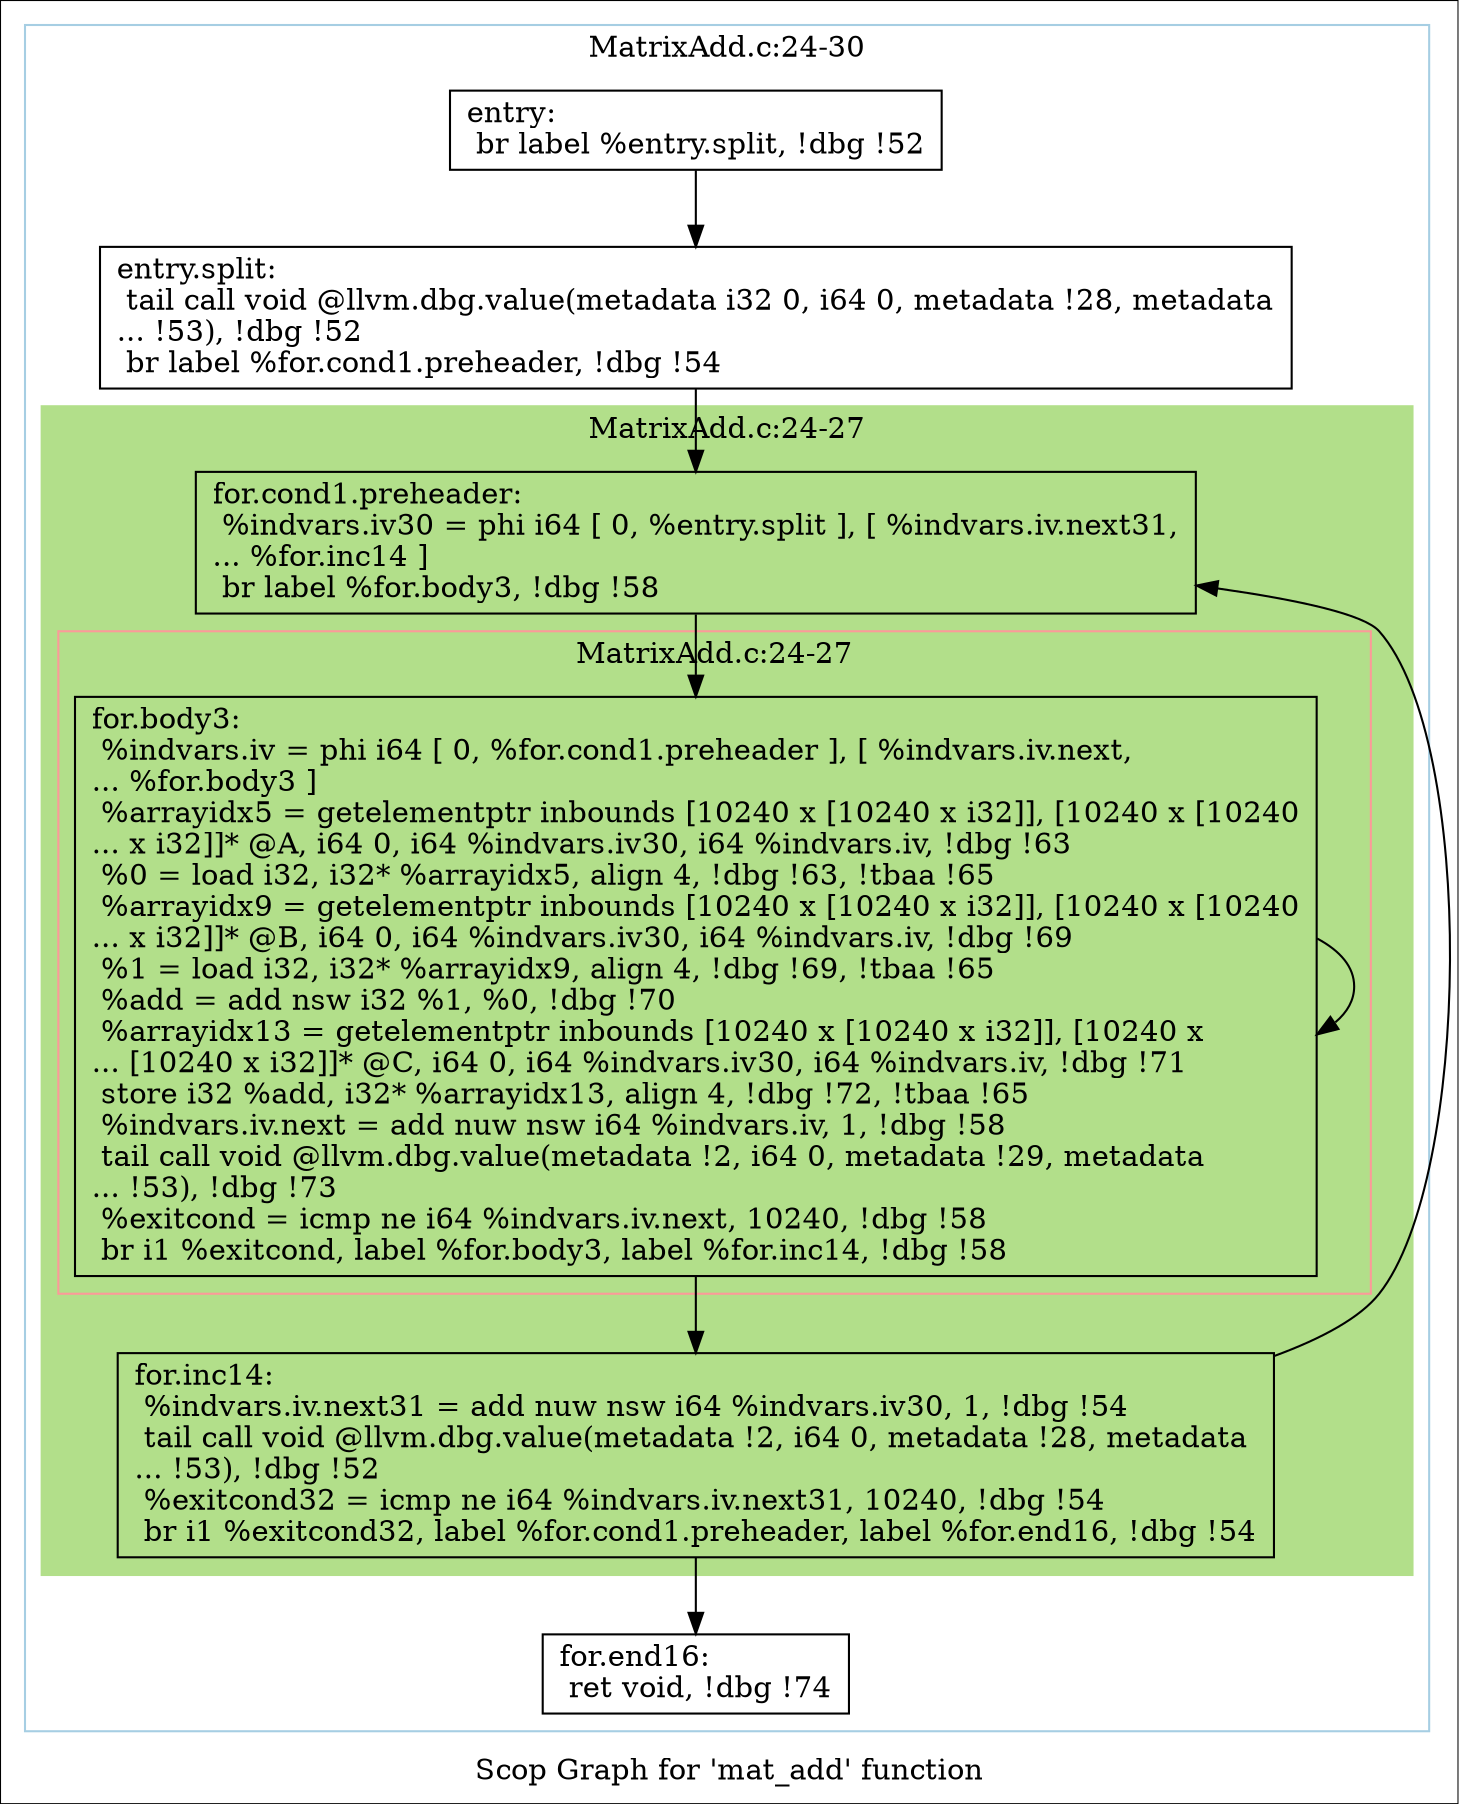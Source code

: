 digraph "Scop Graph for 'mat_add' function" {
	label="Scop Graph for 'mat_add' function";

	Node0x9e212a0 [shape=record,label="{entry:\l  br label %entry.split, !dbg !52\l}"];
	Node0x9e212a0 -> Node0x9e22f60;
	Node0x9e22f60 [shape=record,label="{entry.split:                                      \l  tail call void @llvm.dbg.value(metadata i32 0, i64 0, metadata !28, metadata\l... !53), !dbg !52\l  br label %for.cond1.preheader, !dbg !54\l}"];
	Node0x9e22f60 -> Node0x9e1c4a0;
	Node0x9e1c4a0 [shape=record,label="{for.cond1.preheader:                              \l  %indvars.iv30 = phi i64 [ 0, %entry.split ], [ %indvars.iv.next31,\l... %for.inc14 ]\l  br label %for.body3, !dbg !58\l}"];
	Node0x9e1c4a0 -> Node0x9e1c990;
	Node0x9e1c990 [shape=record,label="{for.body3:                                        \l  %indvars.iv = phi i64 [ 0, %for.cond1.preheader ], [ %indvars.iv.next,\l... %for.body3 ]\l  %arrayidx5 = getelementptr inbounds [10240 x [10240 x i32]], [10240 x [10240\l... x i32]]* @A, i64 0, i64 %indvars.iv30, i64 %indvars.iv, !dbg !63\l  %0 = load i32, i32* %arrayidx5, align 4, !dbg !63, !tbaa !65\l  %arrayidx9 = getelementptr inbounds [10240 x [10240 x i32]], [10240 x [10240\l... x i32]]* @B, i64 0, i64 %indvars.iv30, i64 %indvars.iv, !dbg !69\l  %1 = load i32, i32* %arrayidx9, align 4, !dbg !69, !tbaa !65\l  %add = add nsw i32 %1, %0, !dbg !70\l  %arrayidx13 = getelementptr inbounds [10240 x [10240 x i32]], [10240 x\l... [10240 x i32]]* @C, i64 0, i64 %indvars.iv30, i64 %indvars.iv, !dbg !71\l  store i32 %add, i32* %arrayidx13, align 4, !dbg !72, !tbaa !65\l  %indvars.iv.next = add nuw nsw i64 %indvars.iv, 1, !dbg !58\l  tail call void @llvm.dbg.value(metadata !2, i64 0, metadata !29, metadata\l... !53), !dbg !73\l  %exitcond = icmp ne i64 %indvars.iv.next, 10240, !dbg !58\l  br i1 %exitcond, label %for.body3, label %for.inc14, !dbg !58\l}"];
	Node0x9e1c990 -> Node0x9e1c990[constraint=false];
	Node0x9e1c990 -> Node0x9e20ca0;
	Node0x9e20ca0 [shape=record,label="{for.inc14:                                        \l  %indvars.iv.next31 = add nuw nsw i64 %indvars.iv30, 1, !dbg !54\l  tail call void @llvm.dbg.value(metadata !2, i64 0, metadata !28, metadata\l... !53), !dbg !52\l  %exitcond32 = icmp ne i64 %indvars.iv.next31, 10240, !dbg !54\l  br i1 %exitcond32, label %for.cond1.preheader, label %for.end16, !dbg !54\l}"];
	Node0x9e20ca0 -> Node0x9e1c4a0[constraint=false];
	Node0x9e20ca0 -> Node0x9ec0360;
	Node0x9ec0360 [shape=record,label="{for.end16:                                        \l  ret void, !dbg !74\l}"];
	colorscheme = "paired12"
        subgraph cluster_0x9e23cc0 {
          label = "MatrixAdd.c:24-30
";
          style = solid;
          color = 1
          subgraph cluster_0x9ebba60 {
            label = "MatrixAdd.c:24-27
";
            style = filled;
            color = 3            subgraph cluster_0x9e1e3c0 {
              label = "MatrixAdd.c:24-27
";
              style = solid;
              color = 5
              Node0x9e1c990;
            }
            Node0x9e1c4a0;
            Node0x9e20ca0;
          }
          Node0x9e212a0;
          Node0x9e22f60;
          Node0x9ec0360;
        }
}
